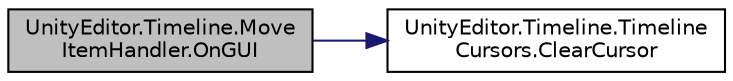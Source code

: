 digraph "UnityEditor.Timeline.MoveItemHandler.OnGUI"
{
 // LATEX_PDF_SIZE
  edge [fontname="Helvetica",fontsize="10",labelfontname="Helvetica",labelfontsize="10"];
  node [fontname="Helvetica",fontsize="10",shape=record];
  rankdir="LR";
  Node1 [label="UnityEditor.Timeline.Move\lItemHandler.OnGUI",height=0.2,width=0.4,color="black", fillcolor="grey75", style="filled", fontcolor="black",tooltip=" "];
  Node1 -> Node2 [color="midnightblue",fontsize="10",style="solid",fontname="Helvetica"];
  Node2 [label="UnityEditor.Timeline.Timeline\lCursors.ClearCursor",height=0.2,width=0.4,color="black", fillcolor="white", style="filled",URL="$class_unity_editor_1_1_timeline_1_1_timeline_cursors.html#a9c9000df81375a63d52b05a7c890c473",tooltip=" "];
}
